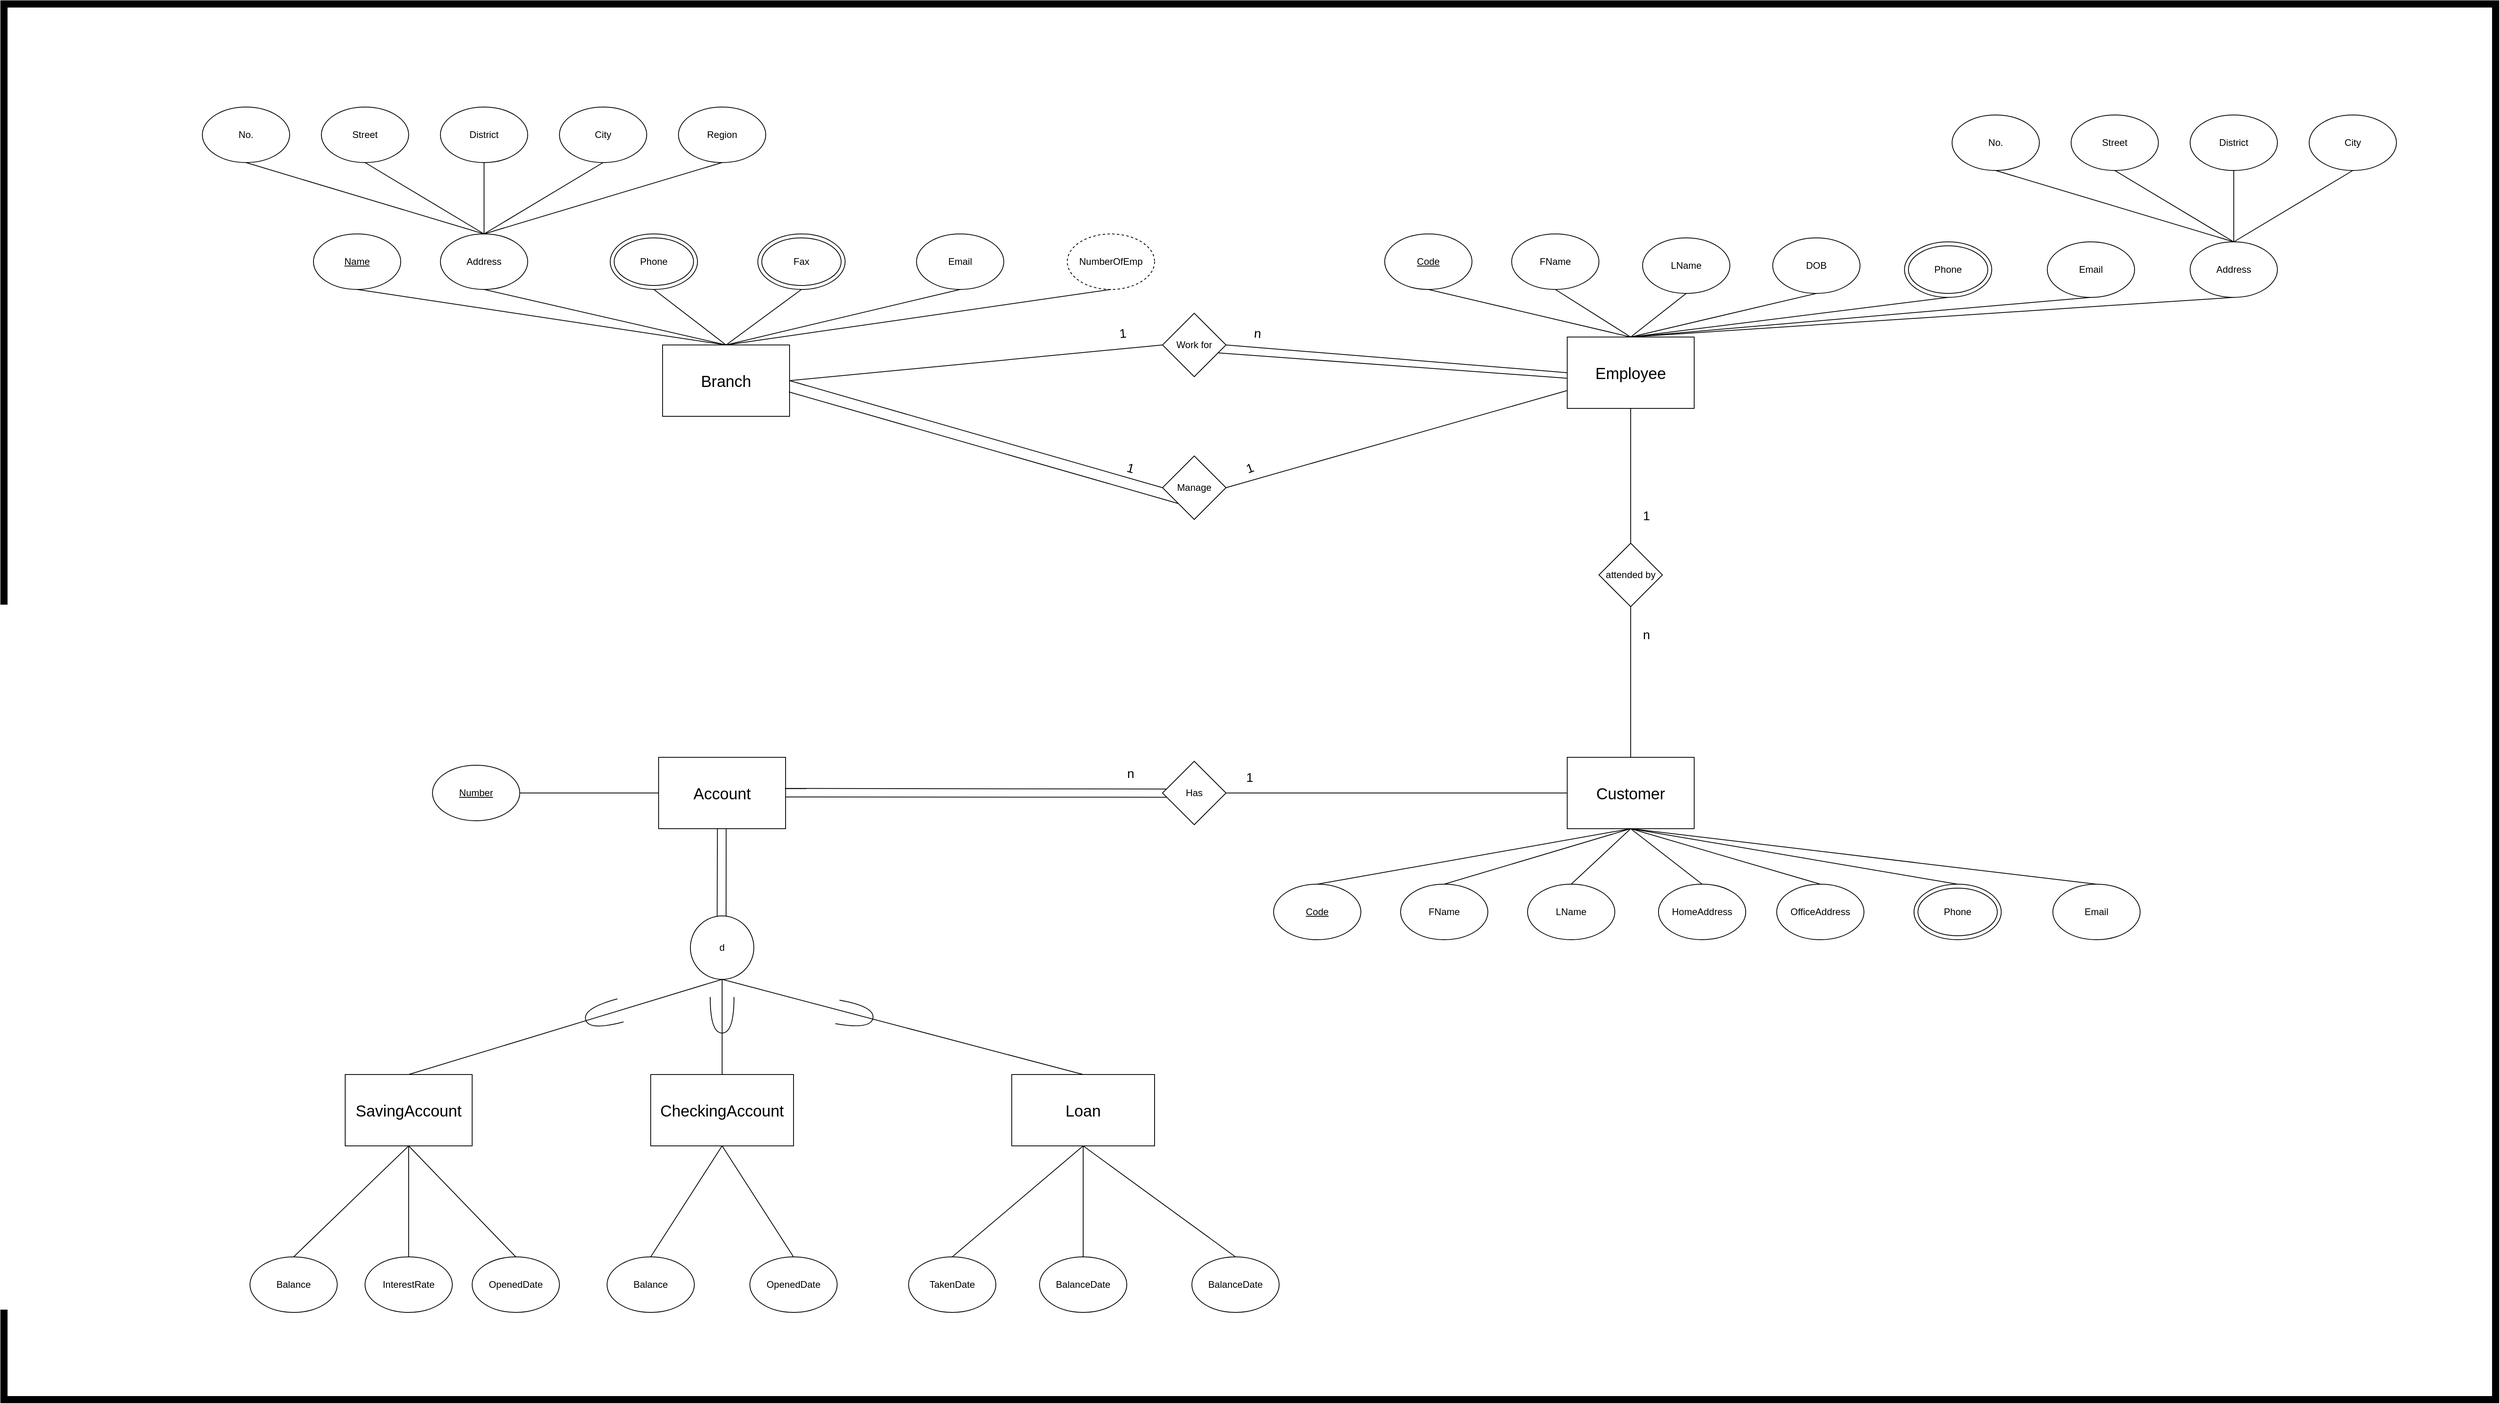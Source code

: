 <mxfile version="28.2.0">
  <diagram name="Page-1" id="JzHTwccwRqvfI56NlwAD">
    <mxGraphModel dx="4757" dy="1381" grid="1" gridSize="10" guides="1" tooltips="1" connect="1" arrows="1" fold="1" page="1" pageScale="1" pageWidth="827" pageHeight="1169" math="0" shadow="0">
      <root>
        <mxCell id="0" />
        <mxCell id="1" parent="0" />
        <mxCell id="LZWmllExvn1Czz4eNUA1-133" value="" style="rounded=0;whiteSpace=wrap;html=1;strokeWidth=9;gradientColor=none;fillStyle=solid;" vertex="1" parent="1">
          <mxGeometry x="-550" y="1800" width="3140" height="1760" as="geometry" />
        </mxCell>
        <mxCell id="LZWmllExvn1Czz4eNUA1-134" value="&lt;font style=&quot;font-size: 20px;&quot;&gt;Branch&lt;/font&gt;" style="rounded=0;whiteSpace=wrap;html=1;" vertex="1" parent="1">
          <mxGeometry x="280" y="2230" width="160" height="90" as="geometry" />
        </mxCell>
        <mxCell id="LZWmllExvn1Czz4eNUA1-135" value="Address" style="ellipse;whiteSpace=wrap;html=1;" vertex="1" parent="1">
          <mxGeometry y="2090" width="110" height="70" as="geometry" />
        </mxCell>
        <mxCell id="LZWmllExvn1Czz4eNUA1-136" value="&lt;u&gt;Name&lt;/u&gt;" style="ellipse;whiteSpace=wrap;html=1;" vertex="1" parent="1">
          <mxGeometry x="-160" y="2090" width="110" height="70" as="geometry" />
        </mxCell>
        <mxCell id="LZWmllExvn1Czz4eNUA1-137" value="No." style="ellipse;whiteSpace=wrap;html=1;" vertex="1" parent="1">
          <mxGeometry x="-300" y="1930" width="110" height="70" as="geometry" />
        </mxCell>
        <mxCell id="LZWmllExvn1Czz4eNUA1-138" value="Street" style="ellipse;whiteSpace=wrap;html=1;" vertex="1" parent="1">
          <mxGeometry x="-150" y="1930" width="110" height="70" as="geometry" />
        </mxCell>
        <mxCell id="LZWmllExvn1Czz4eNUA1-139" value="District" style="ellipse;whiteSpace=wrap;html=1;" vertex="1" parent="1">
          <mxGeometry y="1930" width="110" height="70" as="geometry" />
        </mxCell>
        <mxCell id="LZWmllExvn1Czz4eNUA1-140" value="City" style="ellipse;whiteSpace=wrap;html=1;" vertex="1" parent="1">
          <mxGeometry x="150" y="1930" width="110" height="70" as="geometry" />
        </mxCell>
        <mxCell id="LZWmllExvn1Czz4eNUA1-141" value="Region" style="ellipse;whiteSpace=wrap;html=1;" vertex="1" parent="1">
          <mxGeometry x="300" y="1930" width="110" height="70" as="geometry" />
        </mxCell>
        <mxCell id="LZWmllExvn1Czz4eNUA1-142" value="" style="endArrow=none;html=1;rounded=0;entryX=0.5;entryY=1;entryDx=0;entryDy=0;exitX=0.5;exitY=0;exitDx=0;exitDy=0;" edge="1" parent="1" source="LZWmllExvn1Czz4eNUA1-135" target="LZWmllExvn1Czz4eNUA1-137">
          <mxGeometry width="50" height="50" relative="1" as="geometry">
            <mxPoint x="110" y="2140" as="sourcePoint" />
            <mxPoint x="160" y="2090" as="targetPoint" />
          </mxGeometry>
        </mxCell>
        <mxCell id="LZWmllExvn1Czz4eNUA1-143" value="" style="endArrow=none;html=1;rounded=0;entryX=0.5;entryY=1;entryDx=0;entryDy=0;exitX=0.5;exitY=0;exitDx=0;exitDy=0;" edge="1" parent="1" source="LZWmllExvn1Czz4eNUA1-135" target="LZWmllExvn1Czz4eNUA1-138">
          <mxGeometry width="50" height="50" relative="1" as="geometry">
            <mxPoint x="350" y="2170" as="sourcePoint" />
            <mxPoint x="50" y="2080" as="targetPoint" />
          </mxGeometry>
        </mxCell>
        <mxCell id="LZWmllExvn1Czz4eNUA1-144" value="" style="endArrow=none;html=1;rounded=0;entryX=0.5;entryY=1;entryDx=0;entryDy=0;exitX=0.5;exitY=0;exitDx=0;exitDy=0;" edge="1" parent="1" source="LZWmllExvn1Czz4eNUA1-135" target="LZWmllExvn1Czz4eNUA1-139">
          <mxGeometry width="50" height="50" relative="1" as="geometry">
            <mxPoint x="200" y="2180" as="sourcePoint" />
            <mxPoint x="50" y="2090" as="targetPoint" />
          </mxGeometry>
        </mxCell>
        <mxCell id="LZWmllExvn1Czz4eNUA1-145" value="" style="endArrow=none;html=1;rounded=0;entryX=0.5;entryY=1;entryDx=0;entryDy=0;exitX=0.5;exitY=0;exitDx=0;exitDy=0;" edge="1" parent="1" source="LZWmllExvn1Czz4eNUA1-135" target="LZWmllExvn1Czz4eNUA1-140">
          <mxGeometry width="50" height="50" relative="1" as="geometry">
            <mxPoint x="50" y="2180" as="sourcePoint" />
            <mxPoint x="50" y="2090" as="targetPoint" />
          </mxGeometry>
        </mxCell>
        <mxCell id="LZWmllExvn1Czz4eNUA1-146" value="" style="endArrow=none;html=1;rounded=0;entryX=0.5;entryY=1;entryDx=0;entryDy=0;exitX=0.5;exitY=0;exitDx=0;exitDy=0;" edge="1" parent="1" source="LZWmllExvn1Czz4eNUA1-135" target="LZWmllExvn1Czz4eNUA1-141">
          <mxGeometry width="50" height="50" relative="1" as="geometry">
            <mxPoint x="50" y="2180" as="sourcePoint" />
            <mxPoint x="200" y="2090" as="targetPoint" />
          </mxGeometry>
        </mxCell>
        <mxCell id="LZWmllExvn1Czz4eNUA1-147" value="" style="ellipse;whiteSpace=wrap;html=1;" vertex="1" parent="1">
          <mxGeometry x="214" y="2090" width="110" height="70" as="geometry" />
        </mxCell>
        <mxCell id="LZWmllExvn1Czz4eNUA1-148" value="Phone" style="ellipse;whiteSpace=wrap;html=1;" vertex="1" parent="1">
          <mxGeometry x="219" y="2095" width="100" height="60" as="geometry" />
        </mxCell>
        <mxCell id="LZWmllExvn1Czz4eNUA1-149" value="" style="ellipse;whiteSpace=wrap;html=1;" vertex="1" parent="1">
          <mxGeometry x="400" y="2090" width="110" height="70" as="geometry" />
        </mxCell>
        <mxCell id="LZWmllExvn1Czz4eNUA1-150" value="Fax" style="ellipse;whiteSpace=wrap;html=1;" vertex="1" parent="1">
          <mxGeometry x="405" y="2095" width="100" height="60" as="geometry" />
        </mxCell>
        <mxCell id="LZWmllExvn1Czz4eNUA1-151" value="Email" style="ellipse;whiteSpace=wrap;html=1;" vertex="1" parent="1">
          <mxGeometry x="600" y="2090" width="110" height="70" as="geometry" />
        </mxCell>
        <mxCell id="LZWmllExvn1Czz4eNUA1-152" value="NumberOfEmp" style="ellipse;whiteSpace=wrap;html=1;dashed=1;" vertex="1" parent="1">
          <mxGeometry x="790" y="2090" width="110" height="70" as="geometry" />
        </mxCell>
        <mxCell id="LZWmllExvn1Czz4eNUA1-153" value="" style="endArrow=none;html=1;rounded=0;entryX=0.5;entryY=1;entryDx=0;entryDy=0;exitX=0.5;exitY=0;exitDx=0;exitDy=0;" edge="1" parent="1" source="LZWmllExvn1Czz4eNUA1-134" target="LZWmllExvn1Czz4eNUA1-136">
          <mxGeometry width="50" height="50" relative="1" as="geometry">
            <mxPoint x="420" y="2280" as="sourcePoint" />
            <mxPoint x="470" y="2230" as="targetPoint" />
          </mxGeometry>
        </mxCell>
        <mxCell id="LZWmllExvn1Czz4eNUA1-154" value="" style="endArrow=none;html=1;rounded=0;entryX=0.5;entryY=1;entryDx=0;entryDy=0;exitX=0.5;exitY=0;exitDx=0;exitDy=0;" edge="1" parent="1" source="LZWmllExvn1Czz4eNUA1-134" target="LZWmllExvn1Czz4eNUA1-135">
          <mxGeometry width="50" height="50" relative="1" as="geometry">
            <mxPoint x="625" y="2260" as="sourcePoint" />
            <mxPoint x="160" y="2190" as="targetPoint" />
          </mxGeometry>
        </mxCell>
        <mxCell id="LZWmllExvn1Czz4eNUA1-155" value="" style="endArrow=none;html=1;rounded=0;entryX=0.5;entryY=1;entryDx=0;entryDy=0;exitX=0.5;exitY=1;exitDx=0;exitDy=0;" edge="1" parent="1" source="LZWmllExvn1Czz4eNUA1-147">
          <mxGeometry width="50" height="50" relative="1" as="geometry">
            <mxPoint x="665" y="2300" as="sourcePoint" />
            <mxPoint x="360" y="2230" as="targetPoint" />
          </mxGeometry>
        </mxCell>
        <mxCell id="LZWmllExvn1Czz4eNUA1-156" value="" style="endArrow=none;html=1;rounded=0;entryX=0.5;entryY=0;entryDx=0;entryDy=0;exitX=0.5;exitY=1;exitDx=0;exitDy=0;" edge="1" parent="1" source="LZWmllExvn1Czz4eNUA1-149" target="LZWmllExvn1Czz4eNUA1-134">
          <mxGeometry width="50" height="50" relative="1" as="geometry">
            <mxPoint x="300" y="2180" as="sourcePoint" />
            <mxPoint x="391" y="2250" as="targetPoint" />
          </mxGeometry>
        </mxCell>
        <mxCell id="LZWmllExvn1Czz4eNUA1-157" value="" style="endArrow=none;html=1;rounded=0;entryX=0.5;entryY=0;entryDx=0;entryDy=0;exitX=0.5;exitY=1;exitDx=0;exitDy=0;" edge="1" parent="1" source="LZWmllExvn1Czz4eNUA1-151" target="LZWmllExvn1Czz4eNUA1-134">
          <mxGeometry width="50" height="50" relative="1" as="geometry">
            <mxPoint x="485" y="2230" as="sourcePoint" />
            <mxPoint x="390" y="2300" as="targetPoint" />
          </mxGeometry>
        </mxCell>
        <mxCell id="LZWmllExvn1Czz4eNUA1-158" value="" style="endArrow=none;html=1;rounded=0;entryX=0.5;entryY=0;entryDx=0;entryDy=0;exitX=0.5;exitY=1;exitDx=0;exitDy=0;" edge="1" parent="1" source="LZWmllExvn1Czz4eNUA1-152" target="LZWmllExvn1Czz4eNUA1-134">
          <mxGeometry width="50" height="50" relative="1" as="geometry">
            <mxPoint x="935" y="2190" as="sourcePoint" />
            <mxPoint x="640" y="2260" as="targetPoint" />
          </mxGeometry>
        </mxCell>
        <mxCell id="LZWmllExvn1Czz4eNUA1-159" value="&lt;font style=&quot;font-size: 20px;&quot;&gt;Employee&lt;/font&gt;" style="rounded=0;whiteSpace=wrap;html=1;" vertex="1" parent="1">
          <mxGeometry x="1420" y="2220" width="160" height="90" as="geometry" />
        </mxCell>
        <mxCell id="LZWmllExvn1Czz4eNUA1-160" value="Work for" style="rhombus;whiteSpace=wrap;html=1;" vertex="1" parent="1">
          <mxGeometry x="910" y="2190" width="80" height="80" as="geometry" />
        </mxCell>
        <mxCell id="LZWmllExvn1Czz4eNUA1-161" value="" style="endArrow=none;html=1;rounded=0;exitX=1;exitY=0.5;exitDx=0;exitDy=0;entryX=0;entryY=0.5;entryDx=0;entryDy=0;" edge="1" parent="1" source="LZWmllExvn1Czz4eNUA1-134" target="LZWmllExvn1Czz4eNUA1-160">
          <mxGeometry width="50" height="50" relative="1" as="geometry">
            <mxPoint x="910" y="2510" as="sourcePoint" />
            <mxPoint x="960" y="2460" as="targetPoint" />
          </mxGeometry>
        </mxCell>
        <mxCell id="LZWmllExvn1Czz4eNUA1-162" value="" style="endArrow=none;html=1;rounded=0;exitX=1;exitY=0.5;exitDx=0;exitDy=0;entryX=0;entryY=0.5;entryDx=0;entryDy=0;" edge="1" parent="1" source="LZWmllExvn1Czz4eNUA1-160" target="LZWmllExvn1Czz4eNUA1-159">
          <mxGeometry width="50" height="50" relative="1" as="geometry">
            <mxPoint x="790" y="2305" as="sourcePoint" />
            <mxPoint x="1200" y="2260" as="targetPoint" />
          </mxGeometry>
        </mxCell>
        <mxCell id="LZWmllExvn1Czz4eNUA1-163" value="&lt;u&gt;Code&lt;/u&gt;" style="ellipse;whiteSpace=wrap;html=1;" vertex="1" parent="1">
          <mxGeometry x="1190" y="2090" width="110" height="70" as="geometry" />
        </mxCell>
        <mxCell id="LZWmllExvn1Czz4eNUA1-164" value="Manage" style="rhombus;whiteSpace=wrap;html=1;" vertex="1" parent="1">
          <mxGeometry x="910" y="2370" width="80" height="80" as="geometry" />
        </mxCell>
        <mxCell id="LZWmllExvn1Czz4eNUA1-165" value="" style="endArrow=none;html=1;rounded=0;exitX=1;exitY=0.5;exitDx=0;exitDy=0;entryX=0;entryY=0.5;entryDx=0;entryDy=0;" edge="1" parent="1" source="LZWmllExvn1Czz4eNUA1-134" target="LZWmllExvn1Czz4eNUA1-164">
          <mxGeometry width="50" height="50" relative="1" as="geometry">
            <mxPoint x="890" y="2285" as="sourcePoint" />
            <mxPoint x="1360" y="2240" as="targetPoint" />
          </mxGeometry>
        </mxCell>
        <mxCell id="LZWmllExvn1Czz4eNUA1-166" value="" style="endArrow=none;html=1;rounded=0;exitX=1;exitY=0.5;exitDx=0;exitDy=0;entryX=0;entryY=0.75;entryDx=0;entryDy=0;" edge="1" parent="1" source="LZWmllExvn1Czz4eNUA1-164" target="LZWmllExvn1Czz4eNUA1-159">
          <mxGeometry width="50" height="50" relative="1" as="geometry">
            <mxPoint x="1140" y="2440" as="sourcePoint" />
            <mxPoint x="1610" y="2575" as="targetPoint" />
          </mxGeometry>
        </mxCell>
        <mxCell id="LZWmllExvn1Czz4eNUA1-167" value="&lt;font style=&quot;font-size: 16px;&quot;&gt;1&lt;/font&gt;" style="text;html=1;align=center;verticalAlign=middle;whiteSpace=wrap;rounded=0;rotation=-5;" vertex="1" parent="1">
          <mxGeometry x="830" y="2200" width="60" height="30" as="geometry" />
        </mxCell>
        <mxCell id="LZWmllExvn1Czz4eNUA1-168" value="&lt;font style=&quot;font-size: 16px;&quot;&gt;n&lt;/font&gt;" style="text;html=1;align=center;verticalAlign=middle;whiteSpace=wrap;rounded=0;rotation=5;" vertex="1" parent="1">
          <mxGeometry x="1000.003" y="2199.998" width="60" height="30" as="geometry" />
        </mxCell>
        <mxCell id="LZWmllExvn1Czz4eNUA1-169" value="&lt;font style=&quot;font-size: 16px;&quot;&gt;1&lt;/font&gt;" style="text;html=1;align=center;verticalAlign=middle;whiteSpace=wrap;rounded=0;rotation=15;" vertex="1" parent="1">
          <mxGeometry x="840.003" y="2369.998" width="60" height="30" as="geometry" />
        </mxCell>
        <mxCell id="LZWmllExvn1Czz4eNUA1-170" value="&lt;font style=&quot;font-size: 16px;&quot;&gt;1&lt;/font&gt;" style="text;html=1;align=center;verticalAlign=middle;whiteSpace=wrap;rounded=0;rotation=-20;" vertex="1" parent="1">
          <mxGeometry x="990.0" y="2370.003" width="60" height="30" as="geometry" />
        </mxCell>
        <mxCell id="LZWmllExvn1Czz4eNUA1-171" value="FName" style="ellipse;whiteSpace=wrap;html=1;" vertex="1" parent="1">
          <mxGeometry x="1350" y="2090" width="110" height="70" as="geometry" />
        </mxCell>
        <mxCell id="LZWmllExvn1Czz4eNUA1-172" value="LName" style="ellipse;whiteSpace=wrap;html=1;" vertex="1" parent="1">
          <mxGeometry x="1515" y="2095" width="110" height="70" as="geometry" />
        </mxCell>
        <mxCell id="LZWmllExvn1Czz4eNUA1-173" value="DOB" style="ellipse;whiteSpace=wrap;html=1;" vertex="1" parent="1">
          <mxGeometry x="1679" y="2095" width="110" height="70" as="geometry" />
        </mxCell>
        <mxCell id="LZWmllExvn1Czz4eNUA1-174" value="" style="ellipse;whiteSpace=wrap;html=1;" vertex="1" parent="1">
          <mxGeometry x="1845" y="2100" width="110" height="70" as="geometry" />
        </mxCell>
        <mxCell id="LZWmllExvn1Czz4eNUA1-175" value="Phone" style="ellipse;whiteSpace=wrap;html=1;" vertex="1" parent="1">
          <mxGeometry x="1850" y="2105" width="100" height="60" as="geometry" />
        </mxCell>
        <mxCell id="LZWmllExvn1Czz4eNUA1-176" value="Email" style="ellipse;whiteSpace=wrap;html=1;" vertex="1" parent="1">
          <mxGeometry x="2025" y="2100" width="110" height="70" as="geometry" />
        </mxCell>
        <mxCell id="LZWmllExvn1Czz4eNUA1-177" value="Address" style="ellipse;whiteSpace=wrap;html=1;" vertex="1" parent="1">
          <mxGeometry x="2205" y="2100" width="110" height="70" as="geometry" />
        </mxCell>
        <mxCell id="LZWmllExvn1Czz4eNUA1-178" value="No." style="ellipse;whiteSpace=wrap;html=1;" vertex="1" parent="1">
          <mxGeometry x="1905" y="1940" width="110" height="70" as="geometry" />
        </mxCell>
        <mxCell id="LZWmllExvn1Czz4eNUA1-179" value="Street" style="ellipse;whiteSpace=wrap;html=1;" vertex="1" parent="1">
          <mxGeometry x="2055" y="1940" width="110" height="70" as="geometry" />
        </mxCell>
        <mxCell id="LZWmllExvn1Czz4eNUA1-180" value="District" style="ellipse;whiteSpace=wrap;html=1;" vertex="1" parent="1">
          <mxGeometry x="2205" y="1940" width="110" height="70" as="geometry" />
        </mxCell>
        <mxCell id="LZWmllExvn1Czz4eNUA1-181" value="City" style="ellipse;whiteSpace=wrap;html=1;" vertex="1" parent="1">
          <mxGeometry x="2355" y="1940" width="110" height="70" as="geometry" />
        </mxCell>
        <mxCell id="LZWmllExvn1Czz4eNUA1-182" value="" style="endArrow=none;html=1;rounded=0;entryX=0.5;entryY=1;entryDx=0;entryDy=0;exitX=0.5;exitY=0;exitDx=0;exitDy=0;" edge="1" parent="1" source="LZWmllExvn1Czz4eNUA1-177" target="LZWmllExvn1Czz4eNUA1-178">
          <mxGeometry width="50" height="50" relative="1" as="geometry">
            <mxPoint x="2315" y="2150" as="sourcePoint" />
            <mxPoint x="2365" y="2100" as="targetPoint" />
          </mxGeometry>
        </mxCell>
        <mxCell id="LZWmllExvn1Czz4eNUA1-183" value="" style="endArrow=none;html=1;rounded=0;entryX=0.5;entryY=1;entryDx=0;entryDy=0;exitX=0.5;exitY=0;exitDx=0;exitDy=0;" edge="1" parent="1" source="LZWmllExvn1Czz4eNUA1-177" target="LZWmllExvn1Czz4eNUA1-179">
          <mxGeometry width="50" height="50" relative="1" as="geometry">
            <mxPoint x="2555" y="2180" as="sourcePoint" />
            <mxPoint x="2255" y="2090" as="targetPoint" />
          </mxGeometry>
        </mxCell>
        <mxCell id="LZWmllExvn1Czz4eNUA1-184" value="" style="endArrow=none;html=1;rounded=0;entryX=0.5;entryY=1;entryDx=0;entryDy=0;exitX=0.5;exitY=0;exitDx=0;exitDy=0;" edge="1" parent="1" source="LZWmllExvn1Czz4eNUA1-177" target="LZWmllExvn1Czz4eNUA1-180">
          <mxGeometry width="50" height="50" relative="1" as="geometry">
            <mxPoint x="2405" y="2190" as="sourcePoint" />
            <mxPoint x="2255" y="2100" as="targetPoint" />
          </mxGeometry>
        </mxCell>
        <mxCell id="LZWmllExvn1Czz4eNUA1-185" value="" style="endArrow=none;html=1;rounded=0;entryX=0.5;entryY=1;entryDx=0;entryDy=0;exitX=0.5;exitY=0;exitDx=0;exitDy=0;" edge="1" parent="1" source="LZWmllExvn1Czz4eNUA1-177" target="LZWmllExvn1Czz4eNUA1-181">
          <mxGeometry width="50" height="50" relative="1" as="geometry">
            <mxPoint x="2255" y="2190" as="sourcePoint" />
            <mxPoint x="2255" y="2100" as="targetPoint" />
          </mxGeometry>
        </mxCell>
        <mxCell id="LZWmllExvn1Czz4eNUA1-186" value="" style="endArrow=none;html=1;rounded=0;entryX=0.5;entryY=1;entryDx=0;entryDy=0;exitX=0.5;exitY=0;exitDx=0;exitDy=0;" edge="1" parent="1" source="LZWmllExvn1Czz4eNUA1-159" target="LZWmllExvn1Czz4eNUA1-163">
          <mxGeometry width="50" height="50" relative="1" as="geometry">
            <mxPoint x="1340" y="2290" as="sourcePoint" />
            <mxPoint x="1390" y="2240" as="targetPoint" />
          </mxGeometry>
        </mxCell>
        <mxCell id="LZWmllExvn1Czz4eNUA1-187" value="" style="endArrow=none;html=1;rounded=0;entryX=0.5;entryY=1;entryDx=0;entryDy=0;exitX=0.5;exitY=0;exitDx=0;exitDy=0;" edge="1" parent="1" source="LZWmllExvn1Czz4eNUA1-159" target="LZWmllExvn1Czz4eNUA1-171">
          <mxGeometry width="50" height="50" relative="1" as="geometry">
            <mxPoint x="1755" y="2280" as="sourcePoint" />
            <mxPoint x="1500" y="2220" as="targetPoint" />
          </mxGeometry>
        </mxCell>
        <mxCell id="LZWmllExvn1Czz4eNUA1-188" value="" style="endArrow=none;html=1;rounded=0;entryX=0.5;entryY=1;entryDx=0;entryDy=0;exitX=0.5;exitY=0;exitDx=0;exitDy=0;" edge="1" parent="1" source="LZWmllExvn1Czz4eNUA1-159" target="LZWmllExvn1Czz4eNUA1-172">
          <mxGeometry width="50" height="50" relative="1" as="geometry">
            <mxPoint x="1595" y="2280" as="sourcePoint" />
            <mxPoint x="1500" y="2220" as="targetPoint" />
          </mxGeometry>
        </mxCell>
        <mxCell id="LZWmllExvn1Czz4eNUA1-189" value="" style="endArrow=none;html=1;rounded=0;entryX=0.5;entryY=1;entryDx=0;entryDy=0;exitX=0.5;exitY=0;exitDx=0;exitDy=0;" edge="1" parent="1" source="LZWmllExvn1Czz4eNUA1-159" target="LZWmllExvn1Czz4eNUA1-173">
          <mxGeometry width="50" height="50" relative="1" as="geometry">
            <mxPoint x="1560" y="2275" as="sourcePoint" />
            <mxPoint x="1630" y="2220" as="targetPoint" />
          </mxGeometry>
        </mxCell>
        <mxCell id="LZWmllExvn1Czz4eNUA1-190" value="" style="endArrow=none;html=1;rounded=0;entryX=0.5;entryY=1;entryDx=0;entryDy=0;exitX=0.5;exitY=0;exitDx=0;exitDy=0;" edge="1" parent="1" source="LZWmllExvn1Czz4eNUA1-159" target="LZWmllExvn1Czz4eNUA1-174">
          <mxGeometry width="50" height="50" relative="1" as="geometry">
            <mxPoint x="1750" y="2305" as="sourcePoint" />
            <mxPoint x="1984" y="2250" as="targetPoint" />
          </mxGeometry>
        </mxCell>
        <mxCell id="LZWmllExvn1Czz4eNUA1-191" value="" style="endArrow=none;html=1;rounded=0;entryX=0.5;entryY=1;entryDx=0;entryDy=0;exitX=0.5;exitY=0;exitDx=0;exitDy=0;" edge="1" parent="1" source="LZWmllExvn1Czz4eNUA1-159" target="LZWmllExvn1Czz4eNUA1-176">
          <mxGeometry width="50" height="50" relative="1" as="geometry">
            <mxPoint x="1870" y="2320" as="sourcePoint" />
            <mxPoint x="2270" y="2270" as="targetPoint" />
          </mxGeometry>
        </mxCell>
        <mxCell id="LZWmllExvn1Czz4eNUA1-192" value="" style="endArrow=none;html=1;rounded=0;entryX=0.5;entryY=1;entryDx=0;entryDy=0;exitX=0.5;exitY=0;exitDx=0;exitDy=0;" edge="1" parent="1" source="LZWmllExvn1Czz4eNUA1-159" target="LZWmllExvn1Czz4eNUA1-177">
          <mxGeometry width="50" height="50" relative="1" as="geometry">
            <mxPoint x="1740" y="2330" as="sourcePoint" />
            <mxPoint x="2320" y="2280" as="targetPoint" />
          </mxGeometry>
        </mxCell>
        <mxCell id="LZWmllExvn1Czz4eNUA1-193" value="&lt;font style=&quot;font-size: 20px;&quot;&gt;Account&lt;/font&gt;" style="rounded=0;whiteSpace=wrap;html=1;" vertex="1" parent="1">
          <mxGeometry x="275" y="2750" width="160" height="90" as="geometry" />
        </mxCell>
        <mxCell id="LZWmllExvn1Czz4eNUA1-194" value="&lt;u&gt;Number&lt;/u&gt;" style="ellipse;whiteSpace=wrap;html=1;" vertex="1" parent="1">
          <mxGeometry x="-10" y="2760" width="110" height="70" as="geometry" />
        </mxCell>
        <mxCell id="LZWmllExvn1Czz4eNUA1-195" value="" style="endArrow=none;html=1;rounded=0;" edge="1" parent="1" source="LZWmllExvn1Czz4eNUA1-194" target="LZWmllExvn1Czz4eNUA1-193">
          <mxGeometry width="50" height="50" relative="1" as="geometry">
            <mxPoint x="310" y="2840" as="sourcePoint" />
            <mxPoint x="360" y="2790" as="targetPoint" />
          </mxGeometry>
        </mxCell>
        <mxCell id="LZWmllExvn1Czz4eNUA1-196" value="d" style="ellipse;whiteSpace=wrap;html=1;aspect=fixed;" vertex="1" parent="1">
          <mxGeometry x="315" y="2950" width="80" height="80" as="geometry" />
        </mxCell>
        <mxCell id="LZWmllExvn1Czz4eNUA1-197" value="" style="endArrow=none;html=1;rounded=0;exitX=0.422;exitY=0.013;exitDx=0;exitDy=0;exitPerimeter=0;entryX=0.463;entryY=0.996;entryDx=0;entryDy=0;entryPerimeter=0;" edge="1" parent="1" source="LZWmllExvn1Czz4eNUA1-196" target="LZWmllExvn1Czz4eNUA1-193">
          <mxGeometry width="50" height="50" relative="1" as="geometry">
            <mxPoint x="340" y="2950" as="sourcePoint" />
            <mxPoint x="339" y="2840" as="targetPoint" />
          </mxGeometry>
        </mxCell>
        <mxCell id="LZWmllExvn1Czz4eNUA1-198" value="" style="endArrow=none;html=1;rounded=0;entryX=0.532;entryY=1;entryDx=0;entryDy=0;entryPerimeter=0;" edge="1" parent="1" target="LZWmllExvn1Czz4eNUA1-193">
          <mxGeometry width="50" height="50" relative="1" as="geometry">
            <mxPoint x="360" y="2950" as="sourcePoint" />
            <mxPoint x="360" y="2860" as="targetPoint" />
          </mxGeometry>
        </mxCell>
        <mxCell id="LZWmllExvn1Czz4eNUA1-199" value="&lt;font style=&quot;font-size: 20px;&quot;&gt;SavingAccount&lt;/font&gt;" style="rounded=0;whiteSpace=wrap;html=1;" vertex="1" parent="1">
          <mxGeometry x="-120" y="3150" width="160" height="90" as="geometry" />
        </mxCell>
        <mxCell id="LZWmllExvn1Czz4eNUA1-200" value="&lt;font style=&quot;font-size: 20px;&quot;&gt;CheckingAccount&lt;/font&gt;" style="rounded=0;whiteSpace=wrap;html=1;" vertex="1" parent="1">
          <mxGeometry x="265" y="3150" width="180" height="90" as="geometry" />
        </mxCell>
        <mxCell id="LZWmllExvn1Czz4eNUA1-201" value="Balance" style="ellipse;whiteSpace=wrap;html=1;" vertex="1" parent="1">
          <mxGeometry x="-240" y="3380" width="110" height="70" as="geometry" />
        </mxCell>
        <mxCell id="LZWmllExvn1Czz4eNUA1-202" value="InterestRate" style="ellipse;whiteSpace=wrap;html=1;" vertex="1" parent="1">
          <mxGeometry x="-95" y="3380" width="110" height="70" as="geometry" />
        </mxCell>
        <mxCell id="LZWmllExvn1Czz4eNUA1-203" value="OpenedDate" style="ellipse;whiteSpace=wrap;html=1;" vertex="1" parent="1">
          <mxGeometry x="40" y="3380" width="110" height="70" as="geometry" />
        </mxCell>
        <mxCell id="LZWmllExvn1Czz4eNUA1-204" value="" style="endArrow=none;html=1;rounded=0;entryX=0.5;entryY=1;entryDx=0;entryDy=0;exitX=0.5;exitY=0;exitDx=0;exitDy=0;" edge="1" parent="1" source="LZWmllExvn1Czz4eNUA1-201" target="LZWmllExvn1Czz4eNUA1-199">
          <mxGeometry width="50" height="50" relative="1" as="geometry">
            <mxPoint x="-20" y="3340" as="sourcePoint" />
            <mxPoint x="30" y="3290" as="targetPoint" />
          </mxGeometry>
        </mxCell>
        <mxCell id="LZWmllExvn1Czz4eNUA1-205" value="" style="endArrow=none;html=1;rounded=0;entryX=0.5;entryY=1;entryDx=0;entryDy=0;" edge="1" parent="1" source="LZWmllExvn1Czz4eNUA1-202" target="LZWmllExvn1Czz4eNUA1-199">
          <mxGeometry width="50" height="50" relative="1" as="geometry">
            <mxPoint x="-190" y="3360" as="sourcePoint" />
            <mxPoint x="-45" y="3300" as="targetPoint" />
          </mxGeometry>
        </mxCell>
        <mxCell id="LZWmllExvn1Czz4eNUA1-206" value="" style="endArrow=none;html=1;rounded=0;entryX=0.5;entryY=1;entryDx=0;entryDy=0;exitX=0.5;exitY=0;exitDx=0;exitDy=0;" edge="1" parent="1" source="LZWmllExvn1Czz4eNUA1-203" target="LZWmllExvn1Czz4eNUA1-199">
          <mxGeometry width="50" height="50" relative="1" as="geometry">
            <mxPoint x="-70" y="3370" as="sourcePoint" />
            <mxPoint x="-70" y="3310" as="targetPoint" />
          </mxGeometry>
        </mxCell>
        <mxCell id="LZWmllExvn1Czz4eNUA1-207" value="Balance" style="ellipse;whiteSpace=wrap;html=1;" vertex="1" parent="1">
          <mxGeometry x="210" y="3380" width="110" height="70" as="geometry" />
        </mxCell>
        <mxCell id="LZWmllExvn1Czz4eNUA1-208" value="OpenedDate" style="ellipse;whiteSpace=wrap;html=1;" vertex="1" parent="1">
          <mxGeometry x="390" y="3380" width="110" height="70" as="geometry" />
        </mxCell>
        <mxCell id="LZWmllExvn1Czz4eNUA1-209" value="" style="endArrow=none;html=1;rounded=0;entryX=0.5;entryY=1;entryDx=0;entryDy=0;exitX=0.5;exitY=0;exitDx=0;exitDy=0;" edge="1" parent="1" source="LZWmllExvn1Czz4eNUA1-207" target="LZWmllExvn1Czz4eNUA1-200">
          <mxGeometry width="50" height="50" relative="1" as="geometry">
            <mxPoint x="50" y="3400" as="sourcePoint" />
            <mxPoint x="195" y="3260" as="targetPoint" />
          </mxGeometry>
        </mxCell>
        <mxCell id="LZWmllExvn1Czz4eNUA1-210" value="" style="endArrow=none;html=1;rounded=0;entryX=0.5;entryY=1;entryDx=0;entryDy=0;exitX=0.5;exitY=0;exitDx=0;exitDy=0;" edge="1" parent="1" source="LZWmllExvn1Czz4eNUA1-208" target="LZWmllExvn1Czz4eNUA1-200">
          <mxGeometry width="50" height="50" relative="1" as="geometry">
            <mxPoint x="270" y="3520" as="sourcePoint" />
            <mxPoint x="360" y="3380" as="targetPoint" />
          </mxGeometry>
        </mxCell>
        <mxCell id="LZWmllExvn1Czz4eNUA1-211" value="&lt;font style=&quot;font-size: 20px;&quot;&gt;Loan&lt;/font&gt;" style="rounded=0;whiteSpace=wrap;html=1;" vertex="1" parent="1">
          <mxGeometry x="720" y="3150" width="180" height="90" as="geometry" />
        </mxCell>
        <mxCell id="LZWmllExvn1Czz4eNUA1-212" value="TakenDate" style="ellipse;whiteSpace=wrap;html=1;" vertex="1" parent="1">
          <mxGeometry x="590" y="3380" width="110" height="70" as="geometry" />
        </mxCell>
        <mxCell id="LZWmllExvn1Czz4eNUA1-213" value="BalanceDate" style="ellipse;whiteSpace=wrap;html=1;" vertex="1" parent="1">
          <mxGeometry x="755" y="3380" width="110" height="70" as="geometry" />
        </mxCell>
        <mxCell id="LZWmllExvn1Czz4eNUA1-214" value="BalanceDate" style="ellipse;whiteSpace=wrap;html=1;" vertex="1" parent="1">
          <mxGeometry x="947" y="3380" width="110" height="70" as="geometry" />
        </mxCell>
        <mxCell id="LZWmllExvn1Czz4eNUA1-215" value="" style="endArrow=none;html=1;rounded=0;entryX=0.5;entryY=1;entryDx=0;entryDy=0;exitX=0.5;exitY=0;exitDx=0;exitDy=0;" edge="1" parent="1" source="LZWmllExvn1Czz4eNUA1-212" target="LZWmllExvn1Czz4eNUA1-211">
          <mxGeometry width="50" height="50" relative="1" as="geometry">
            <mxPoint x="810" y="3390" as="sourcePoint" />
            <mxPoint x="860" y="3340" as="targetPoint" />
          </mxGeometry>
        </mxCell>
        <mxCell id="LZWmllExvn1Czz4eNUA1-216" value="" style="endArrow=none;html=1;rounded=0;entryX=0.5;entryY=1;entryDx=0;entryDy=0;" edge="1" parent="1" source="LZWmllExvn1Czz4eNUA1-213" target="LZWmllExvn1Czz4eNUA1-211">
          <mxGeometry width="50" height="50" relative="1" as="geometry">
            <mxPoint x="830" y="3450" as="sourcePoint" />
            <mxPoint x="995" y="3310" as="targetPoint" />
          </mxGeometry>
        </mxCell>
        <mxCell id="LZWmllExvn1Czz4eNUA1-217" value="" style="endArrow=none;html=1;rounded=0;entryX=0.5;entryY=1;entryDx=0;entryDy=0;exitX=0.5;exitY=0;exitDx=0;exitDy=0;" edge="1" parent="1" source="LZWmllExvn1Czz4eNUA1-214" target="LZWmllExvn1Czz4eNUA1-211">
          <mxGeometry width="50" height="50" relative="1" as="geometry">
            <mxPoint x="975" y="3380" as="sourcePoint" />
            <mxPoint x="850" y="3310" as="targetPoint" />
          </mxGeometry>
        </mxCell>
        <mxCell id="LZWmllExvn1Czz4eNUA1-218" value="" style="endArrow=none;html=1;rounded=0;entryX=0.5;entryY=1;entryDx=0;entryDy=0;exitX=0.5;exitY=0;exitDx=0;exitDy=0;" edge="1" parent="1" source="LZWmllExvn1Czz4eNUA1-200" target="LZWmllExvn1Czz4eNUA1-196">
          <mxGeometry width="50" height="50" relative="1" as="geometry">
            <mxPoint x="360" y="3250" as="sourcePoint" />
            <mxPoint x="410" y="3200" as="targetPoint" />
          </mxGeometry>
        </mxCell>
        <mxCell id="LZWmllExvn1Czz4eNUA1-219" value="" style="endArrow=none;html=1;rounded=0;entryX=0.5;entryY=1;entryDx=0;entryDy=0;exitX=0.5;exitY=0;exitDx=0;exitDy=0;" edge="1" parent="1" source="LZWmllExvn1Czz4eNUA1-199" target="LZWmllExvn1Czz4eNUA1-196">
          <mxGeometry width="50" height="50" relative="1" as="geometry">
            <mxPoint x="360" y="3210" as="sourcePoint" />
            <mxPoint x="360" y="3090" as="targetPoint" />
          </mxGeometry>
        </mxCell>
        <mxCell id="LZWmllExvn1Czz4eNUA1-220" value="" style="endArrow=none;html=1;rounded=0;entryX=0.5;entryY=1;entryDx=0;entryDy=0;exitX=0.5;exitY=0;exitDx=0;exitDy=0;" edge="1" parent="1" source="LZWmllExvn1Czz4eNUA1-211" target="LZWmllExvn1Czz4eNUA1-196">
          <mxGeometry width="50" height="50" relative="1" as="geometry">
            <mxPoint x="-50" y="3260" as="sourcePoint" />
            <mxPoint x="345" y="3140" as="targetPoint" />
          </mxGeometry>
        </mxCell>
        <mxCell id="LZWmllExvn1Czz4eNUA1-221" value="&lt;font style=&quot;font-size: 20px;&quot;&gt;Customer&lt;/font&gt;" style="rounded=0;whiteSpace=wrap;html=1;" vertex="1" parent="1">
          <mxGeometry x="1420" y="2750" width="160" height="90" as="geometry" />
        </mxCell>
        <mxCell id="LZWmllExvn1Czz4eNUA1-222" value="Has" style="rhombus;whiteSpace=wrap;html=1;" vertex="1" parent="1">
          <mxGeometry x="910" y="2755" width="80" height="80" as="geometry" />
        </mxCell>
        <mxCell id="LZWmllExvn1Czz4eNUA1-223" value="" style="endArrow=none;html=1;rounded=0;" edge="1" parent="1">
          <mxGeometry width="50" height="50" relative="1" as="geometry">
            <mxPoint x="1420" y="2272" as="sourcePoint" />
            <mxPoint x="980" y="2240" as="targetPoint" />
          </mxGeometry>
        </mxCell>
        <mxCell id="LZWmllExvn1Czz4eNUA1-224" value="" style="endArrow=none;html=1;rounded=0;entryX=0.995;entryY=0.658;entryDx=0;entryDy=0;entryPerimeter=0;exitX=0;exitY=1;exitDx=0;exitDy=0;" edge="1" parent="1" source="LZWmllExvn1Czz4eNUA1-164" target="LZWmllExvn1Czz4eNUA1-134">
          <mxGeometry width="50" height="50" relative="1" as="geometry">
            <mxPoint x="990" y="2442" as="sourcePoint" />
            <mxPoint x="550" y="2410" as="targetPoint" />
          </mxGeometry>
        </mxCell>
        <mxCell id="LZWmllExvn1Czz4eNUA1-225" value="" style="endArrow=none;html=1;rounded=0;entryX=0.997;entryY=0.555;entryDx=0;entryDy=0;exitX=0.067;exitY=0.567;exitDx=0;exitDy=0;exitPerimeter=0;entryPerimeter=0;" edge="1" parent="1" source="LZWmllExvn1Czz4eNUA1-222" target="LZWmllExvn1Czz4eNUA1-193">
          <mxGeometry width="50" height="50" relative="1" as="geometry">
            <mxPoint x="1175" y="3140" as="sourcePoint" />
            <mxPoint x="720" y="3020" as="targetPoint" />
          </mxGeometry>
        </mxCell>
        <mxCell id="LZWmllExvn1Czz4eNUA1-226" value="" style="endArrow=none;html=1;rounded=0;exitX=0.056;exitY=0.438;exitDx=0;exitDy=0;exitPerimeter=0;entryX=0.995;entryY=0.436;entryDx=0;entryDy=0;entryPerimeter=0;" edge="1" parent="1" source="LZWmllExvn1Czz4eNUA1-222" target="LZWmllExvn1Czz4eNUA1-193">
          <mxGeometry width="50" height="50" relative="1" as="geometry">
            <mxPoint x="916" y="2780" as="sourcePoint" />
            <mxPoint x="440" y="2790" as="targetPoint" />
          </mxGeometry>
        </mxCell>
        <mxCell id="LZWmllExvn1Czz4eNUA1-227" value="" style="endArrow=none;html=1;rounded=0;entryX=1;entryY=0.5;entryDx=0;entryDy=0;exitX=0;exitY=0.5;exitDx=0;exitDy=0;" edge="1" parent="1" source="LZWmllExvn1Czz4eNUA1-221" target="LZWmllExvn1Czz4eNUA1-222">
          <mxGeometry width="50" height="50" relative="1" as="geometry">
            <mxPoint x="1580" y="2900" as="sourcePoint" />
            <mxPoint x="1100" y="2900" as="targetPoint" />
          </mxGeometry>
        </mxCell>
        <mxCell id="LZWmllExvn1Czz4eNUA1-228" value="&lt;font style=&quot;font-size: 16px;&quot;&gt;1&lt;/font&gt;" style="text;html=1;align=center;verticalAlign=middle;whiteSpace=wrap;rounded=0;rotation=0;" vertex="1" parent="1">
          <mxGeometry x="990.0" y="2760.003" width="60" height="30" as="geometry" />
        </mxCell>
        <mxCell id="LZWmllExvn1Czz4eNUA1-229" value="&lt;font style=&quot;font-size: 16px;&quot;&gt;n&lt;/font&gt;" style="text;html=1;align=center;verticalAlign=middle;whiteSpace=wrap;rounded=0;rotation=0;" vertex="1" parent="1">
          <mxGeometry x="840.003" y="2754.998" width="60" height="30" as="geometry" />
        </mxCell>
        <mxCell id="LZWmllExvn1Czz4eNUA1-230" value="&lt;u&gt;Code&lt;/u&gt;" style="ellipse;whiteSpace=wrap;html=1;" vertex="1" parent="1">
          <mxGeometry x="1050" y="2910" width="110" height="70" as="geometry" />
        </mxCell>
        <mxCell id="LZWmllExvn1Czz4eNUA1-231" value="FName" style="ellipse;whiteSpace=wrap;html=1;" vertex="1" parent="1">
          <mxGeometry x="1210" y="2910" width="110" height="70" as="geometry" />
        </mxCell>
        <mxCell id="LZWmllExvn1Czz4eNUA1-232" value="LName" style="ellipse;whiteSpace=wrap;html=1;" vertex="1" parent="1">
          <mxGeometry x="1370" y="2910" width="110" height="70" as="geometry" />
        </mxCell>
        <mxCell id="LZWmllExvn1Czz4eNUA1-233" value="HomeAddress" style="ellipse;whiteSpace=wrap;html=1;" vertex="1" parent="1">
          <mxGeometry x="1535" y="2910" width="110" height="70" as="geometry" />
        </mxCell>
        <mxCell id="LZWmllExvn1Czz4eNUA1-234" value="OfficeAddress" style="ellipse;whiteSpace=wrap;html=1;" vertex="1" parent="1">
          <mxGeometry x="1684" y="2910" width="110" height="70" as="geometry" />
        </mxCell>
        <mxCell id="LZWmllExvn1Czz4eNUA1-235" value="" style="ellipse;whiteSpace=wrap;html=1;" vertex="1" parent="1">
          <mxGeometry x="1857" y="2910" width="110" height="70" as="geometry" />
        </mxCell>
        <mxCell id="LZWmllExvn1Czz4eNUA1-236" value="Phone" style="ellipse;whiteSpace=wrap;html=1;" vertex="1" parent="1">
          <mxGeometry x="1862" y="2915" width="100" height="60" as="geometry" />
        </mxCell>
        <mxCell id="LZWmllExvn1Czz4eNUA1-237" value="Email" style="ellipse;whiteSpace=wrap;html=1;" vertex="1" parent="1">
          <mxGeometry x="2032" y="2910" width="110" height="70" as="geometry" />
        </mxCell>
        <mxCell id="LZWmllExvn1Czz4eNUA1-238" value="" style="endArrow=none;html=1;rounded=0;entryX=0.5;entryY=1;entryDx=0;entryDy=0;exitX=0.5;exitY=0;exitDx=0;exitDy=0;" edge="1" parent="1" source="LZWmllExvn1Czz4eNUA1-230" target="LZWmllExvn1Czz4eNUA1-221">
          <mxGeometry width="50" height="50" relative="1" as="geometry">
            <mxPoint x="970" y="2890" as="sourcePoint" />
            <mxPoint x="1020" y="2840" as="targetPoint" />
          </mxGeometry>
        </mxCell>
        <mxCell id="LZWmllExvn1Czz4eNUA1-239" value="" style="endArrow=none;html=1;rounded=0;entryX=0.5;entryY=1;entryDx=0;entryDy=0;exitX=0.5;exitY=0;exitDx=0;exitDy=0;" edge="1" parent="1" source="LZWmllExvn1Czz4eNUA1-231" target="LZWmllExvn1Czz4eNUA1-221">
          <mxGeometry width="50" height="50" relative="1" as="geometry">
            <mxPoint x="1160" y="2970" as="sourcePoint" />
            <mxPoint x="1555" y="2900" as="targetPoint" />
          </mxGeometry>
        </mxCell>
        <mxCell id="LZWmllExvn1Czz4eNUA1-240" value="" style="endArrow=none;html=1;rounded=0;entryX=0.5;entryY=1;entryDx=0;entryDy=0;exitX=0.5;exitY=0;exitDx=0;exitDy=0;" edge="1" parent="1" source="LZWmllExvn1Czz4eNUA1-232" target="LZWmllExvn1Czz4eNUA1-221">
          <mxGeometry width="50" height="50" relative="1" as="geometry">
            <mxPoint x="1500" y="2900" as="sourcePoint" />
            <mxPoint x="1735" y="2830" as="targetPoint" />
          </mxGeometry>
        </mxCell>
        <mxCell id="LZWmllExvn1Czz4eNUA1-241" value="" style="endArrow=none;html=1;rounded=0;entryX=0.5;entryY=1;entryDx=0;entryDy=0;exitX=0.5;exitY=0;exitDx=0;exitDy=0;" edge="1" parent="1" source="LZWmllExvn1Czz4eNUA1-233" target="LZWmllExvn1Czz4eNUA1-221">
          <mxGeometry width="50" height="50" relative="1" as="geometry">
            <mxPoint x="1500" y="2910" as="sourcePoint" />
            <mxPoint x="1575" y="2840" as="targetPoint" />
          </mxGeometry>
        </mxCell>
        <mxCell id="LZWmllExvn1Czz4eNUA1-242" value="" style="endArrow=none;html=1;rounded=0;entryX=0.5;entryY=1;entryDx=0;entryDy=0;exitX=0.5;exitY=0;exitDx=0;exitDy=0;" edge="1" parent="1" source="LZWmllExvn1Czz4eNUA1-234" target="LZWmllExvn1Czz4eNUA1-221">
          <mxGeometry width="50" height="50" relative="1" as="geometry">
            <mxPoint x="1730" y="2970" as="sourcePoint" />
            <mxPoint x="1640" y="2900" as="targetPoint" />
          </mxGeometry>
        </mxCell>
        <mxCell id="LZWmllExvn1Czz4eNUA1-243" value="" style="endArrow=none;html=1;rounded=0;entryX=0.5;entryY=1;entryDx=0;entryDy=0;exitX=0.5;exitY=0;exitDx=0;exitDy=0;" edge="1" parent="1" source="LZWmllExvn1Czz4eNUA1-235" target="LZWmllExvn1Czz4eNUA1-221">
          <mxGeometry width="50" height="50" relative="1" as="geometry">
            <mxPoint x="2189" y="2930" as="sourcePoint" />
            <mxPoint x="1950" y="2860" as="targetPoint" />
          </mxGeometry>
        </mxCell>
        <mxCell id="LZWmllExvn1Czz4eNUA1-244" value="" style="endArrow=none;html=1;rounded=0;entryX=0.5;entryY=1;entryDx=0;entryDy=0;exitX=0.5;exitY=0;exitDx=0;exitDy=0;" edge="1" parent="1" source="LZWmllExvn1Czz4eNUA1-237" target="LZWmllExvn1Czz4eNUA1-221">
          <mxGeometry width="50" height="50" relative="1" as="geometry">
            <mxPoint x="2282" y="2820" as="sourcePoint" />
            <mxPoint x="1870" y="2750" as="targetPoint" />
          </mxGeometry>
        </mxCell>
        <mxCell id="LZWmllExvn1Czz4eNUA1-245" value="attended by" style="rhombus;whiteSpace=wrap;html=1;" vertex="1" parent="1">
          <mxGeometry x="1460" y="2480" width="80" height="80" as="geometry" />
        </mxCell>
        <mxCell id="LZWmllExvn1Czz4eNUA1-246" value="" style="endArrow=none;html=1;rounded=0;exitX=0.5;exitY=0;exitDx=0;exitDy=0;entryX=0.5;entryY=1;entryDx=0;entryDy=0;" edge="1" parent="1" source="LZWmllExvn1Czz4eNUA1-245" target="LZWmllExvn1Czz4eNUA1-159">
          <mxGeometry width="50" height="50" relative="1" as="geometry">
            <mxPoint x="1590" y="2492" as="sourcePoint" />
            <mxPoint x="2020" y="2370" as="targetPoint" />
          </mxGeometry>
        </mxCell>
        <mxCell id="LZWmllExvn1Czz4eNUA1-247" value="" style="endArrow=none;html=1;rounded=0;exitX=0.5;exitY=0;exitDx=0;exitDy=0;entryX=0.5;entryY=1;entryDx=0;entryDy=0;" edge="1" parent="1" source="LZWmllExvn1Czz4eNUA1-221" target="LZWmllExvn1Czz4eNUA1-245">
          <mxGeometry width="50" height="50" relative="1" as="geometry">
            <mxPoint x="1600" y="2550" as="sourcePoint" />
            <mxPoint x="1600" y="2380" as="targetPoint" />
          </mxGeometry>
        </mxCell>
        <mxCell id="LZWmllExvn1Czz4eNUA1-248" value="&lt;font style=&quot;font-size: 16px;&quot;&gt;1&lt;/font&gt;" style="text;html=1;align=center;verticalAlign=middle;whiteSpace=wrap;rounded=0;rotation=0;" vertex="1" parent="1">
          <mxGeometry x="1490" y="2430" width="60" height="30" as="geometry" />
        </mxCell>
        <mxCell id="LZWmllExvn1Czz4eNUA1-249" value="&lt;font style=&quot;font-size: 16px;&quot;&gt;n&lt;/font&gt;" style="text;html=1;align=center;verticalAlign=middle;whiteSpace=wrap;rounded=0;rotation=0;" vertex="1" parent="1">
          <mxGeometry x="1490" y="2580" width="60" height="30" as="geometry" />
        </mxCell>
        <mxCell id="LZWmllExvn1Czz4eNUA1-250" value="" style="shape=requiredInterface;html=1;verticalLabelPosition=bottom;sketch=0;rotation=-195;" vertex="1" parent="1">
          <mxGeometry x="182.3" y="3060" width="45.4" height="30" as="geometry" />
        </mxCell>
        <mxCell id="LZWmllExvn1Czz4eNUA1-251" value="" style="shape=requiredInterface;html=1;verticalLabelPosition=bottom;sketch=0;rotation=90;" vertex="1" parent="1">
          <mxGeometry x="332.299" y="3060.004" width="45.4" height="30" as="geometry" />
        </mxCell>
        <mxCell id="LZWmllExvn1Czz4eNUA1-252" value="" style="shape=requiredInterface;html=1;verticalLabelPosition=bottom;sketch=0;rotation=10;" vertex="1" parent="1">
          <mxGeometry x="500" y="3060" width="45.4" height="30" as="geometry" />
        </mxCell>
      </root>
    </mxGraphModel>
  </diagram>
</mxfile>

